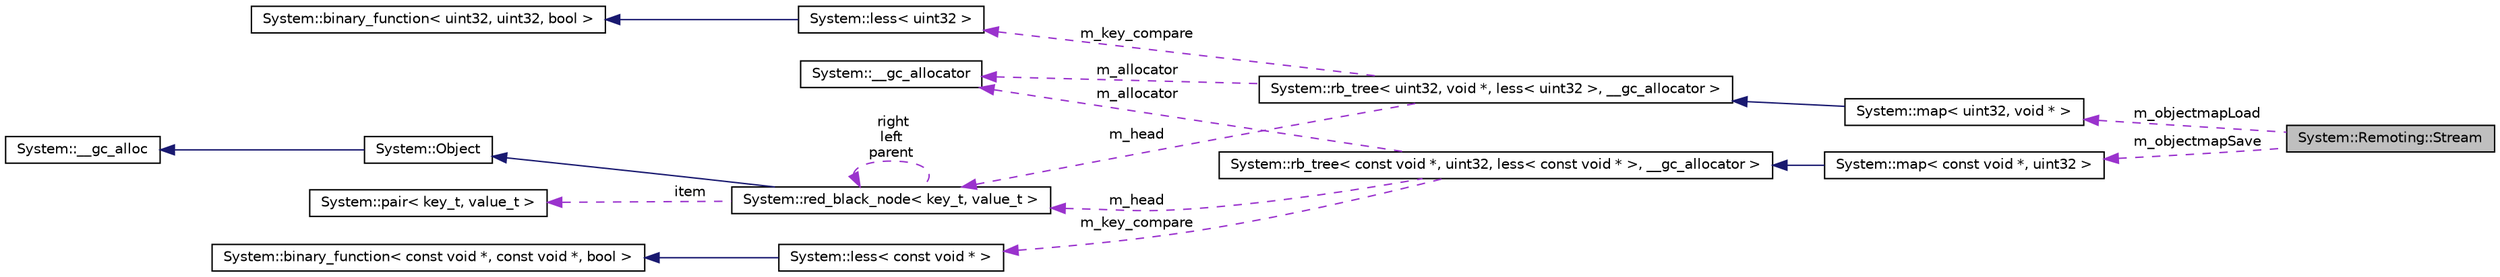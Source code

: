 digraph G
{
  edge [fontname="Helvetica",fontsize="10",labelfontname="Helvetica",labelfontsize="10"];
  node [fontname="Helvetica",fontsize="10",shape=record];
  rankdir="LR";
  Node1 [label="System::Remoting::Stream",height=0.2,width=0.4,color="black", fillcolor="grey75", style="filled" fontcolor="black"];
  Node2 -> Node1 [dir="back",color="darkorchid3",fontsize="10",style="dashed",label=" m_objectmapLoad" ,fontname="Helvetica"];
  Node2 [label="System::map\< uint32, void * \>",height=0.2,width=0.4,color="black", fillcolor="white", style="filled",URL="$class_system_1_1map.html"];
  Node3 -> Node2 [dir="back",color="midnightblue",fontsize="10",style="solid",fontname="Helvetica"];
  Node3 [label="System::rb_tree\< uint32, void *, less\< uint32 \>, __gc_allocator \>",height=0.2,width=0.4,color="black", fillcolor="white", style="filled",URL="$class_system_1_1rb__tree.html"];
  Node4 -> Node3 [dir="back",color="darkorchid3",fontsize="10",style="dashed",label=" m_allocator" ,fontname="Helvetica"];
  Node4 [label="System::__gc_allocator",height=0.2,width=0.4,color="black", fillcolor="white", style="filled",URL="$class_system_1_1____gc__allocator.html"];
  Node5 -> Node3 [dir="back",color="darkorchid3",fontsize="10",style="dashed",label=" m_key_compare" ,fontname="Helvetica"];
  Node5 [label="System::less\< uint32 \>",height=0.2,width=0.4,color="black", fillcolor="white", style="filled",URL="$class_system_1_1less.html"];
  Node6 -> Node5 [dir="back",color="midnightblue",fontsize="10",style="solid",fontname="Helvetica"];
  Node6 [label="System::binary_function\< uint32, uint32, bool \>",height=0.2,width=0.4,color="black", fillcolor="white", style="filled",URL="$class_system_1_1binary__function.html"];
  Node7 -> Node3 [dir="back",color="darkorchid3",fontsize="10",style="dashed",label=" m_head" ,fontname="Helvetica"];
  Node7 [label="System::red_black_node\< key_t, value_t \>",height=0.2,width=0.4,color="black", fillcolor="white", style="filled",URL="$class_system_1_1red__black__node.html"];
  Node8 -> Node7 [dir="back",color="midnightblue",fontsize="10",style="solid",fontname="Helvetica"];
  Node8 [label="System::Object",height=0.2,width=0.4,color="black", fillcolor="white", style="filled",URL="$class_system_1_1_object.html"];
  Node9 -> Node8 [dir="back",color="midnightblue",fontsize="10",style="solid",fontname="Helvetica"];
  Node9 [label="System::__gc_alloc",height=0.2,width=0.4,color="black", fillcolor="white", style="filled",URL="$class_system_1_1____gc__alloc.html"];
  Node7 -> Node7 [dir="back",color="darkorchid3",fontsize="10",style="dashed",label=" right\nleft\nparent" ,fontname="Helvetica"];
  Node10 -> Node7 [dir="back",color="darkorchid3",fontsize="10",style="dashed",label=" item" ,fontname="Helvetica"];
  Node10 [label="System::pair\< key_t, value_t \>",height=0.2,width=0.4,color="black", fillcolor="white", style="filled",URL="$class_system_1_1pair.html"];
  Node11 -> Node1 [dir="back",color="darkorchid3",fontsize="10",style="dashed",label=" m_objectmapSave" ,fontname="Helvetica"];
  Node11 [label="System::map\< const void *, uint32 \>",height=0.2,width=0.4,color="black", fillcolor="white", style="filled",URL="$class_system_1_1map.html"];
  Node12 -> Node11 [dir="back",color="midnightblue",fontsize="10",style="solid",fontname="Helvetica"];
  Node12 [label="System::rb_tree\< const void *, uint32, less\< const void * \>, __gc_allocator \>",height=0.2,width=0.4,color="black", fillcolor="white", style="filled",URL="$class_system_1_1rb__tree.html"];
  Node13 -> Node12 [dir="back",color="darkorchid3",fontsize="10",style="dashed",label=" m_key_compare" ,fontname="Helvetica"];
  Node13 [label="System::less\< const void * \>",height=0.2,width=0.4,color="black", fillcolor="white", style="filled",URL="$class_system_1_1less.html"];
  Node14 -> Node13 [dir="back",color="midnightblue",fontsize="10",style="solid",fontname="Helvetica"];
  Node14 [label="System::binary_function\< const void *, const void *, bool \>",height=0.2,width=0.4,color="black", fillcolor="white", style="filled",URL="$class_system_1_1binary__function.html"];
  Node4 -> Node12 [dir="back",color="darkorchid3",fontsize="10",style="dashed",label=" m_allocator" ,fontname="Helvetica"];
  Node7 -> Node12 [dir="back",color="darkorchid3",fontsize="10",style="dashed",label=" m_head" ,fontname="Helvetica"];
}

